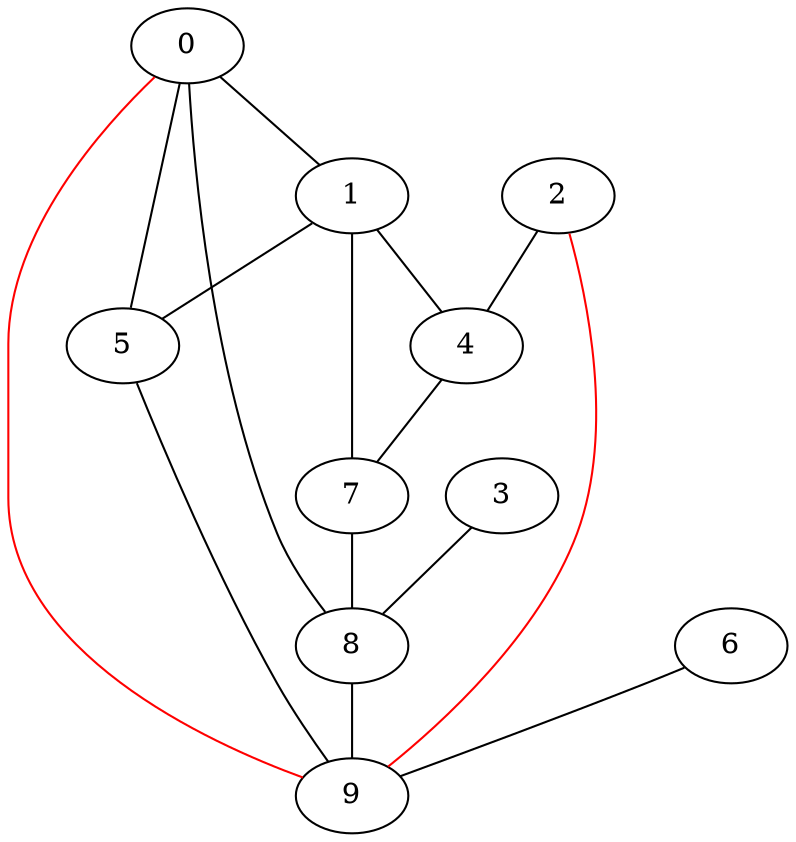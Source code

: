 graph one {
      0 -- 1 ;
      0 -- 5 ;
      0 -- 8 ;
      0 -- 9 [color=red] ;
      1 -- 4 ;
      1 -- 5 ;
      1 -- 7 ;
      2 -- 4 ;
      2 -- 9 [color=red] ;
      3 -- 8 ;
      4 -- 7 ;
      5 -- 9 ;
      6 -- 9 ;
      7 -- 8 ;
      8 -- 9 ;
      9 
}